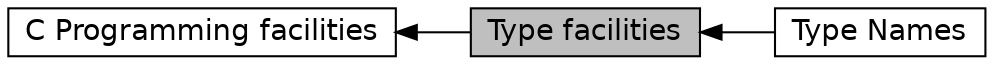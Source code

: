 digraph "Type facilities"
{
  edge [fontname="Helvetica",fontsize="14",labelfontname="Helvetica",labelfontsize="14"];
  node [fontname="Helvetica",fontsize="14",shape=box];
  rankdir=LR;
  Node2 [label="C Programming facilities",height=0.2,width=0.4,color="black", fillcolor="white", style="filled",URL="$group__code__augmenting.html",tooltip=" "];
  Node1 [label="Type facilities",height=0.2,width=0.4,color="black", fillcolor="grey75", style="filled", fontcolor="black",tooltip="Macros that help in the handling of different kinds of types, forward declaring struct or union,..."];
  Node3 [label="Type Names",height=0.2,width=0.4,color="black", fillcolor="white", style="filled",URL="$group__typenames.html",tooltip="A bunch of types that are derived from the standard types."];
  Node2->Node1 [shape=plaintext, dir="back", style="solid"];
  Node1->Node3 [shape=plaintext, dir="back", style="solid"];
}
